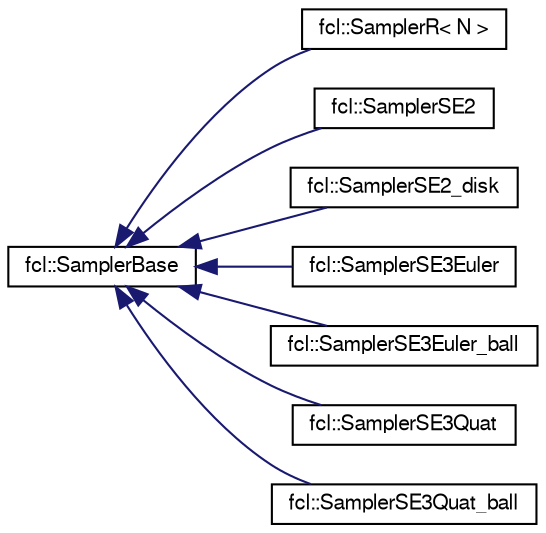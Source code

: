 digraph "Graphical Class Hierarchy"
{
  edge [fontname="FreeSans",fontsize="10",labelfontname="FreeSans",labelfontsize="10"];
  node [fontname="FreeSans",fontsize="10",shape=record];
  rankdir="LR";
  Node1 [label="fcl::SamplerBase",height=0.2,width=0.4,color="black", fillcolor="white", style="filled",URL="$a00157.html"];
  Node1 -> Node2 [dir="back",color="midnightblue",fontsize="10",style="solid",fontname="FreeSans"];
  Node2 [label="fcl::SamplerR\< N \>",height=0.2,width=0.4,color="black", fillcolor="white", style="filled",URL="$a00158.html"];
  Node1 -> Node3 [dir="back",color="midnightblue",fontsize="10",style="solid",fontname="FreeSans"];
  Node3 [label="fcl::SamplerSE2",height=0.2,width=0.4,color="black", fillcolor="white", style="filled",URL="$a00159.html"];
  Node1 -> Node4 [dir="back",color="midnightblue",fontsize="10",style="solid",fontname="FreeSans"];
  Node4 [label="fcl::SamplerSE2_disk",height=0.2,width=0.4,color="black", fillcolor="white", style="filled",URL="$a00160.html"];
  Node1 -> Node5 [dir="back",color="midnightblue",fontsize="10",style="solid",fontname="FreeSans"];
  Node5 [label="fcl::SamplerSE3Euler",height=0.2,width=0.4,color="black", fillcolor="white", style="filled",URL="$a00161.html"];
  Node1 -> Node6 [dir="back",color="midnightblue",fontsize="10",style="solid",fontname="FreeSans"];
  Node6 [label="fcl::SamplerSE3Euler_ball",height=0.2,width=0.4,color="black", fillcolor="white", style="filled",URL="$a00162.html"];
  Node1 -> Node7 [dir="back",color="midnightblue",fontsize="10",style="solid",fontname="FreeSans"];
  Node7 [label="fcl::SamplerSE3Quat",height=0.2,width=0.4,color="black", fillcolor="white", style="filled",URL="$a00163.html"];
  Node1 -> Node8 [dir="back",color="midnightblue",fontsize="10",style="solid",fontname="FreeSans"];
  Node8 [label="fcl::SamplerSE3Quat_ball",height=0.2,width=0.4,color="black", fillcolor="white", style="filled",URL="$a00164.html"];
}
